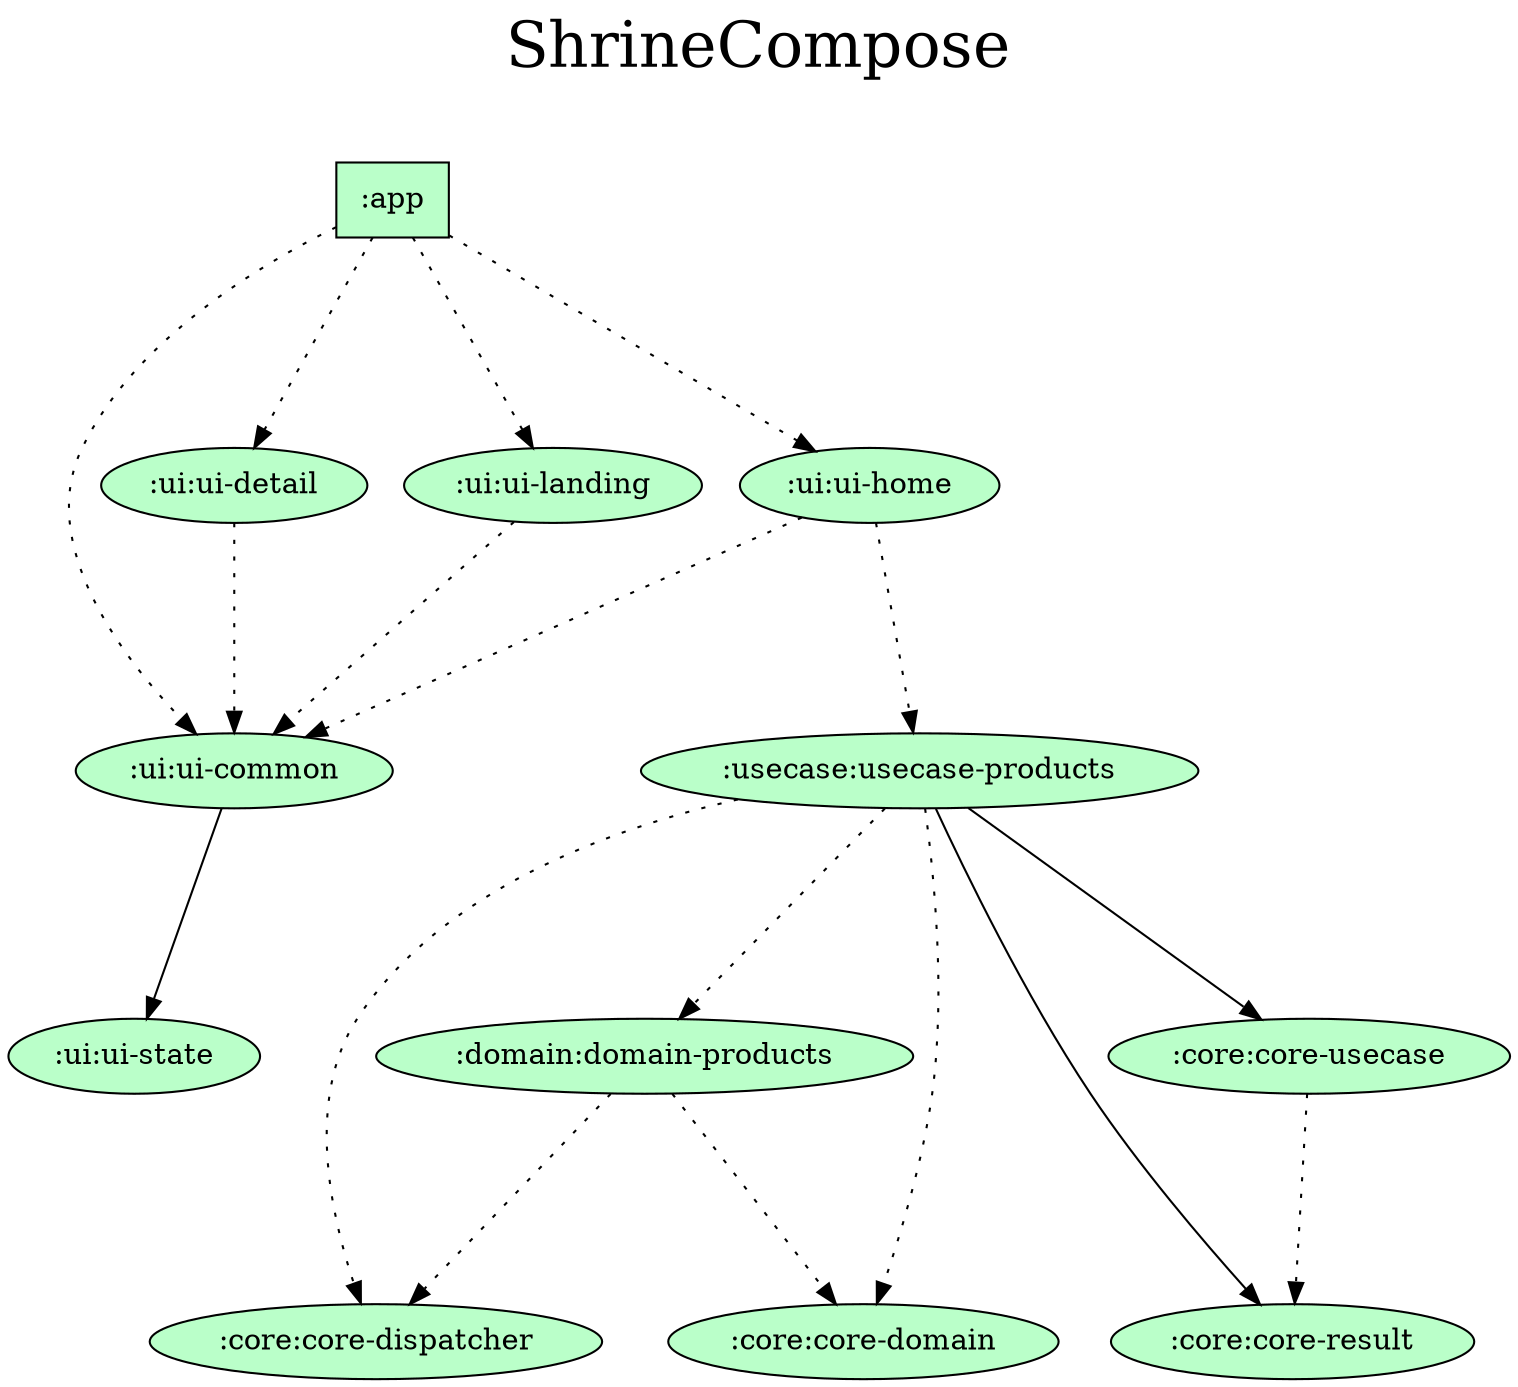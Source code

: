 digraph {
  graph [label="ShrineCompose\n ",labelloc=t,fontsize=30,ranksep=1.4];
  node [style=filled, fillcolor="#bbbbbb"];
  rankdir=TB;

  # Projects

  ":app" [shape=box, fillcolor="#baffc9"];
  ":core:core-dispatcher" [fillcolor="#baffc9"];
  ":core:core-domain" [fillcolor="#baffc9"];
  ":core:core-result" [fillcolor="#baffc9"];
  ":core:core-usecase" [fillcolor="#baffc9"];
  ":domain:domain-products" [fillcolor="#baffc9"];
  ":ui:ui-common" [fillcolor="#baffc9"];
  ":ui:ui-detail" [fillcolor="#baffc9"];
  ":ui:ui-home" [fillcolor="#baffc9"];
  ":ui:ui-landing" [fillcolor="#baffc9"];
  ":ui:ui-state" [fillcolor="#baffc9"];
  ":usecase:usecase-products" [fillcolor="#baffc9"];

  {rank = same; ":app";}

  # Dependencies

  ":app" -> ":ui:ui-common" [style=dotted]
  ":app" -> ":ui:ui-landing" [style=dotted]
  ":app" -> ":ui:ui-home" [style=dotted]
  ":app" -> ":ui:ui-detail" [style=dotted]
  ":core:core-usecase" -> ":core:core-result" [style=dotted]
  ":domain:domain-products" -> ":core:core-domain" [style=dotted]
  ":domain:domain-products" -> ":core:core-dispatcher" [style=dotted]
  ":ui:ui-common" -> ":ui:ui-state"
  ":ui:ui-detail" -> ":ui:ui-common" [style=dotted]
  ":ui:ui-home" -> ":ui:ui-common" [style=dotted]
  ":ui:ui-home" -> ":usecase:usecase-products" [style=dotted]
  ":ui:ui-landing" -> ":ui:ui-common" [style=dotted]
  ":usecase:usecase-products" -> ":core:core-usecase"
  ":usecase:usecase-products" -> ":core:core-result"
  ":usecase:usecase-products" -> ":core:core-dispatcher" [style=dotted]
  ":usecase:usecase-products" -> ":core:core-domain" [style=dotted]
  ":usecase:usecase-products" -> ":domain:domain-products" [style=dotted]
}
